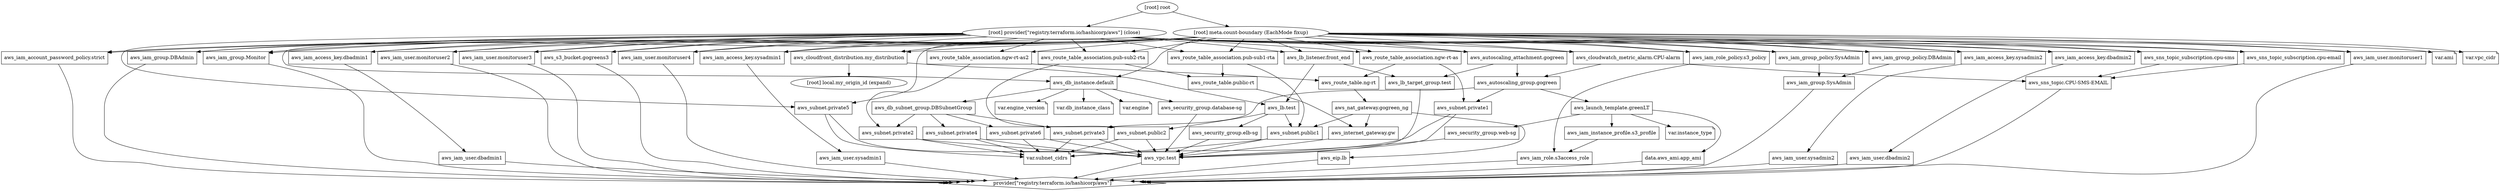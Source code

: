 digraph {
	compound = "true"
	newrank = "true"
	subgraph "root" {
		"[root] aws_autoscaling_attachment.gogreen (expand)" [label = "aws_autoscaling_attachment.gogreen", shape = "box"]
		"[root] aws_autoscaling_group.gogreen (expand)" [label = "aws_autoscaling_group.gogreen", shape = "box"]
		"[root] aws_cloudfront_distribution.my_distribution (expand)" [label = "aws_cloudfront_distribution.my_distribution", shape = "box"]
		"[root] aws_cloudwatch_metric_alarm.CPU-alarm (expand)" [label = "aws_cloudwatch_metric_alarm.CPU-alarm", shape = "box"]
		"[root] aws_db_instance.default (expand)" [label = "aws_db_instance.default", shape = "box"]
		"[root] aws_db_subnet_group.DBSubnetGroup (expand)" [label = "aws_db_subnet_group.DBSubnetGroup", shape = "box"]
		"[root] aws_eip.lb (expand)" [label = "aws_eip.lb", shape = "box"]
		"[root] aws_iam_access_key.dbadmin1 (expand)" [label = "aws_iam_access_key.dbadmin1", shape = "box"]
		"[root] aws_iam_access_key.dbadmin2 (expand)" [label = "aws_iam_access_key.dbadmin2", shape = "box"]
		"[root] aws_iam_access_key.sysadmin1 (expand)" [label = "aws_iam_access_key.sysadmin1", shape = "box"]
		"[root] aws_iam_access_key.sysadmin2 (expand)" [label = "aws_iam_access_key.sysadmin2", shape = "box"]
		"[root] aws_iam_account_password_policy.strict (expand)" [label = "aws_iam_account_password_policy.strict", shape = "box"]
		"[root] aws_iam_group.DBAdmin (expand)" [label = "aws_iam_group.DBAdmin", shape = "box"]
		"[root] aws_iam_group.Monitor (expand)" [label = "aws_iam_group.Monitor", shape = "box"]
		"[root] aws_iam_group.SysAdmin (expand)" [label = "aws_iam_group.SysAdmin", shape = "box"]
		"[root] aws_iam_group_policy.DBAdmin (expand)" [label = "aws_iam_group_policy.DBAdmin", shape = "box"]
		"[root] aws_iam_group_policy.SysAdmin (expand)" [label = "aws_iam_group_policy.SysAdmin", shape = "box"]
		"[root] aws_iam_instance_profile.s3_profile (expand)" [label = "aws_iam_instance_profile.s3_profile", shape = "box"]
		"[root] aws_iam_role.s3access_role (expand)" [label = "aws_iam_role.s3access_role", shape = "box"]
		"[root] aws_iam_role_policy.s3_policy (expand)" [label = "aws_iam_role_policy.s3_policy", shape = "box"]
		"[root] aws_iam_user.dbadmin1 (expand)" [label = "aws_iam_user.dbadmin1", shape = "box"]
		"[root] aws_iam_user.dbadmin2 (expand)" [label = "aws_iam_user.dbadmin2", shape = "box"]
		"[root] aws_iam_user.monitoruser1 (expand)" [label = "aws_iam_user.monitoruser1", shape = "box"]
		"[root] aws_iam_user.monitoruser2 (expand)" [label = "aws_iam_user.monitoruser2", shape = "box"]
		"[root] aws_iam_user.monitoruser3 (expand)" [label = "aws_iam_user.monitoruser3", shape = "box"]
		"[root] aws_iam_user.monitoruser4 (expand)" [label = "aws_iam_user.monitoruser4", shape = "box"]
		"[root] aws_iam_user.sysadmin1 (expand)" [label = "aws_iam_user.sysadmin1", shape = "box"]
		"[root] aws_iam_user.sysadmin2 (expand)" [label = "aws_iam_user.sysadmin2", shape = "box"]
		"[root] aws_internet_gateway.gw (expand)" [label = "aws_internet_gateway.gw", shape = "box"]
		"[root] aws_launch_template.greenLT (expand)" [label = "aws_launch_template.greenLT", shape = "box"]
		"[root] aws_lb.test (expand)" [label = "aws_lb.test", shape = "box"]
		"[root] aws_lb_listener.front_end (expand)" [label = "aws_lb_listener.front_end", shape = "box"]
		"[root] aws_lb_target_group.test (expand)" [label = "aws_lb_target_group.test", shape = "box"]
		"[root] aws_nat_gateway.gogreen_ng (expand)" [label = "aws_nat_gateway.gogreen_ng", shape = "box"]
		"[root] aws_route_table.ng-rt (expand)" [label = "aws_route_table.ng-rt", shape = "box"]
		"[root] aws_route_table.public-rt (expand)" [label = "aws_route_table.public-rt", shape = "box"]
		"[root] aws_route_table_association.ngw-rt-as (expand)" [label = "aws_route_table_association.ngw-rt-as", shape = "box"]
		"[root] aws_route_table_association.ngw-rt-as2 (expand)" [label = "aws_route_table_association.ngw-rt-as2", shape = "box"]
		"[root] aws_route_table_association.pub-sub1-rta (expand)" [label = "aws_route_table_association.pub-sub1-rta", shape = "box"]
		"[root] aws_route_table_association.pub-sub2-rta (expand)" [label = "aws_route_table_association.pub-sub2-rta", shape = "box"]
		"[root] aws_s3_bucket.gogreens3 (expand)" [label = "aws_s3_bucket.gogreens3", shape = "box"]
		"[root] aws_security_group.database-sg (expand)" [label = "aws_security_group.database-sg", shape = "box"]
		"[root] aws_security_group.elb-sg (expand)" [label = "aws_security_group.elb-sg", shape = "box"]
		"[root] aws_security_group.web-sg (expand)" [label = "aws_security_group.web-sg", shape = "box"]
		"[root] aws_sns_topic.CPU-SMS-EMAIL (expand)" [label = "aws_sns_topic.CPU-SMS-EMAIL", shape = "box"]
		"[root] aws_sns_topic_subscription.cpu-email (expand)" [label = "aws_sns_topic_subscription.cpu-email", shape = "box"]
		"[root] aws_sns_topic_subscription.cpu-sms (expand)" [label = "aws_sns_topic_subscription.cpu-sms", shape = "box"]
		"[root] aws_subnet.private1 (expand)" [label = "aws_subnet.private1", shape = "box"]
		"[root] aws_subnet.private2 (expand)" [label = "aws_subnet.private2", shape = "box"]
		"[root] aws_subnet.private3 (expand)" [label = "aws_subnet.private3", shape = "box"]
		"[root] aws_subnet.private4 (expand)" [label = "aws_subnet.private4", shape = "box"]
		"[root] aws_subnet.private5 (expand)" [label = "aws_subnet.private5", shape = "box"]
		"[root] aws_subnet.private6 (expand)" [label = "aws_subnet.private6", shape = "box"]
		"[root] aws_subnet.public1 (expand)" [label = "aws_subnet.public1", shape = "box"]
		"[root] aws_subnet.public2 (expand)" [label = "aws_subnet.public2", shape = "box"]
		"[root] aws_vpc.test (expand)" [label = "aws_vpc.test", shape = "box"]
		"[root] data.aws_ami.app_ami (expand)" [label = "data.aws_ami.app_ami", shape = "box"]
		"[root] provider[\"registry.terraform.io/hashicorp/aws\"]" [label = "provider[\"registry.terraform.io/hashicorp/aws\"]", shape = "diamond"]
		"[root] var.ami" [label = "var.ami", shape = "note"]
		"[root] var.db_instance_class" [label = "var.db_instance_class", shape = "note"]
		"[root] var.engine" [label = "var.engine", shape = "note"]
		"[root] var.engine_version" [label = "var.engine_version", shape = "note"]
		"[root] var.instance_type" [label = "var.instance_type", shape = "note"]
		"[root] var.subnet_cidrs" [label = "var.subnet_cidrs", shape = "note"]
		"[root] var.vpc_cidr" [label = "var.vpc_cidr", shape = "note"]
		"[root] aws_autoscaling_attachment.gogreen (expand)" -> "[root] aws_autoscaling_group.gogreen (expand)"
		"[root] aws_autoscaling_attachment.gogreen (expand)" -> "[root] aws_lb_target_group.test (expand)"
		"[root] aws_autoscaling_group.gogreen (expand)" -> "[root] aws_launch_template.greenLT (expand)"
		"[root] aws_autoscaling_group.gogreen (expand)" -> "[root] aws_subnet.private1 (expand)"
		"[root] aws_autoscaling_group.gogreen (expand)" -> "[root] aws_subnet.private3 (expand)"
		"[root] aws_cloudfront_distribution.my_distribution (expand)" -> "[root] aws_lb.test (expand)"
		"[root] aws_cloudfront_distribution.my_distribution (expand)" -> "[root] local.my_origin_id (expand)"
		"[root] aws_cloudwatch_metric_alarm.CPU-alarm (expand)" -> "[root] aws_autoscaling_group.gogreen (expand)"
		"[root] aws_cloudwatch_metric_alarm.CPU-alarm (expand)" -> "[root] aws_sns_topic.CPU-SMS-EMAIL (expand)"
		"[root] aws_db_instance.default (expand)" -> "[root] aws_db_subnet_group.DBSubnetGroup (expand)"
		"[root] aws_db_instance.default (expand)" -> "[root] aws_security_group.database-sg (expand)"
		"[root] aws_db_instance.default (expand)" -> "[root] var.db_instance_class"
		"[root] aws_db_instance.default (expand)" -> "[root] var.engine"
		"[root] aws_db_instance.default (expand)" -> "[root] var.engine_version"
		"[root] aws_db_subnet_group.DBSubnetGroup (expand)" -> "[root] aws_subnet.private2 (expand)"
		"[root] aws_db_subnet_group.DBSubnetGroup (expand)" -> "[root] aws_subnet.private3 (expand)"
		"[root] aws_db_subnet_group.DBSubnetGroup (expand)" -> "[root] aws_subnet.private4 (expand)"
		"[root] aws_db_subnet_group.DBSubnetGroup (expand)" -> "[root] aws_subnet.private6 (expand)"
		"[root] aws_eip.lb (expand)" -> "[root] provider[\"registry.terraform.io/hashicorp/aws\"]"
		"[root] aws_iam_access_key.dbadmin1 (expand)" -> "[root] aws_iam_user.dbadmin1 (expand)"
		"[root] aws_iam_access_key.dbadmin2 (expand)" -> "[root] aws_iam_user.dbadmin2 (expand)"
		"[root] aws_iam_access_key.sysadmin1 (expand)" -> "[root] aws_iam_user.sysadmin1 (expand)"
		"[root] aws_iam_access_key.sysadmin2 (expand)" -> "[root] aws_iam_user.sysadmin2 (expand)"
		"[root] aws_iam_account_password_policy.strict (expand)" -> "[root] provider[\"registry.terraform.io/hashicorp/aws\"]"
		"[root] aws_iam_group.DBAdmin (expand)" -> "[root] provider[\"registry.terraform.io/hashicorp/aws\"]"
		"[root] aws_iam_group.Monitor (expand)" -> "[root] provider[\"registry.terraform.io/hashicorp/aws\"]"
		"[root] aws_iam_group.SysAdmin (expand)" -> "[root] provider[\"registry.terraform.io/hashicorp/aws\"]"
		"[root] aws_iam_group_policy.DBAdmin (expand)" -> "[root] aws_iam_group.SysAdmin (expand)"
		"[root] aws_iam_group_policy.SysAdmin (expand)" -> "[root] aws_iam_group.SysAdmin (expand)"
		"[root] aws_iam_instance_profile.s3_profile (expand)" -> "[root] aws_iam_role.s3access_role (expand)"
		"[root] aws_iam_role.s3access_role (expand)" -> "[root] provider[\"registry.terraform.io/hashicorp/aws\"]"
		"[root] aws_iam_role_policy.s3_policy (expand)" -> "[root] aws_iam_role.s3access_role (expand)"
		"[root] aws_iam_user.dbadmin1 (expand)" -> "[root] provider[\"registry.terraform.io/hashicorp/aws\"]"
		"[root] aws_iam_user.dbadmin2 (expand)" -> "[root] provider[\"registry.terraform.io/hashicorp/aws\"]"
		"[root] aws_iam_user.monitoruser1 (expand)" -> "[root] provider[\"registry.terraform.io/hashicorp/aws\"]"
		"[root] aws_iam_user.monitoruser2 (expand)" -> "[root] provider[\"registry.terraform.io/hashicorp/aws\"]"
		"[root] aws_iam_user.monitoruser3 (expand)" -> "[root] provider[\"registry.terraform.io/hashicorp/aws\"]"
		"[root] aws_iam_user.monitoruser4 (expand)" -> "[root] provider[\"registry.terraform.io/hashicorp/aws\"]"
		"[root] aws_iam_user.sysadmin1 (expand)" -> "[root] provider[\"registry.terraform.io/hashicorp/aws\"]"
		"[root] aws_iam_user.sysadmin2 (expand)" -> "[root] provider[\"registry.terraform.io/hashicorp/aws\"]"
		"[root] aws_internet_gateway.gw (expand)" -> "[root] aws_vpc.test (expand)"
		"[root] aws_launch_template.greenLT (expand)" -> "[root] aws_iam_instance_profile.s3_profile (expand)"
		"[root] aws_launch_template.greenLT (expand)" -> "[root] aws_security_group.web-sg (expand)"
		"[root] aws_launch_template.greenLT (expand)" -> "[root] data.aws_ami.app_ami (expand)"
		"[root] aws_launch_template.greenLT (expand)" -> "[root] var.instance_type"
		"[root] aws_lb.test (expand)" -> "[root] aws_security_group.elb-sg (expand)"
		"[root] aws_lb.test (expand)" -> "[root] aws_subnet.public1 (expand)"
		"[root] aws_lb.test (expand)" -> "[root] aws_subnet.public2 (expand)"
		"[root] aws_lb_listener.front_end (expand)" -> "[root] aws_lb.test (expand)"
		"[root] aws_lb_listener.front_end (expand)" -> "[root] aws_lb_target_group.test (expand)"
		"[root] aws_lb_target_group.test (expand)" -> "[root] aws_vpc.test (expand)"
		"[root] aws_nat_gateway.gogreen_ng (expand)" -> "[root] aws_eip.lb (expand)"
		"[root] aws_nat_gateway.gogreen_ng (expand)" -> "[root] aws_internet_gateway.gw (expand)"
		"[root] aws_nat_gateway.gogreen_ng (expand)" -> "[root] aws_subnet.public1 (expand)"
		"[root] aws_route_table.ng-rt (expand)" -> "[root] aws_nat_gateway.gogreen_ng (expand)"
		"[root] aws_route_table.public-rt (expand)" -> "[root] aws_internet_gateway.gw (expand)"
		"[root] aws_route_table_association.ngw-rt-as (expand)" -> "[root] aws_route_table.ng-rt (expand)"
		"[root] aws_route_table_association.ngw-rt-as (expand)" -> "[root] aws_subnet.private1 (expand)"
		"[root] aws_route_table_association.ngw-rt-as2 (expand)" -> "[root] aws_route_table.ng-rt (expand)"
		"[root] aws_route_table_association.ngw-rt-as2 (expand)" -> "[root] aws_subnet.private2 (expand)"
		"[root] aws_route_table_association.pub-sub1-rta (expand)" -> "[root] aws_route_table.public-rt (expand)"
		"[root] aws_route_table_association.pub-sub1-rta (expand)" -> "[root] aws_subnet.public1 (expand)"
		"[root] aws_route_table_association.pub-sub2-rta (expand)" -> "[root] aws_route_table.public-rt (expand)"
		"[root] aws_route_table_association.pub-sub2-rta (expand)" -> "[root] aws_subnet.public2 (expand)"
		"[root] aws_s3_bucket.gogreens3 (expand)" -> "[root] provider[\"registry.terraform.io/hashicorp/aws\"]"
		"[root] aws_security_group.database-sg (expand)" -> "[root] aws_vpc.test (expand)"
		"[root] aws_security_group.elb-sg (expand)" -> "[root] aws_vpc.test (expand)"
		"[root] aws_security_group.web-sg (expand)" -> "[root] aws_vpc.test (expand)"
		"[root] aws_sns_topic.CPU-SMS-EMAIL (expand)" -> "[root] provider[\"registry.terraform.io/hashicorp/aws\"]"
		"[root] aws_sns_topic_subscription.cpu-email (expand)" -> "[root] aws_sns_topic.CPU-SMS-EMAIL (expand)"
		"[root] aws_sns_topic_subscription.cpu-sms (expand)" -> "[root] aws_sns_topic.CPU-SMS-EMAIL (expand)"
		"[root] aws_subnet.private1 (expand)" -> "[root] aws_vpc.test (expand)"
		"[root] aws_subnet.private1 (expand)" -> "[root] var.subnet_cidrs"
		"[root] aws_subnet.private2 (expand)" -> "[root] aws_vpc.test (expand)"
		"[root] aws_subnet.private2 (expand)" -> "[root] var.subnet_cidrs"
		"[root] aws_subnet.private3 (expand)" -> "[root] aws_vpc.test (expand)"
		"[root] aws_subnet.private3 (expand)" -> "[root] var.subnet_cidrs"
		"[root] aws_subnet.private4 (expand)" -> "[root] aws_vpc.test (expand)"
		"[root] aws_subnet.private4 (expand)" -> "[root] var.subnet_cidrs"
		"[root] aws_subnet.private5 (expand)" -> "[root] aws_vpc.test (expand)"
		"[root] aws_subnet.private5 (expand)" -> "[root] var.subnet_cidrs"
		"[root] aws_subnet.private6 (expand)" -> "[root] aws_vpc.test (expand)"
		"[root] aws_subnet.private6 (expand)" -> "[root] var.subnet_cidrs"
		"[root] aws_subnet.public1 (expand)" -> "[root] aws_vpc.test (expand)"
		"[root] aws_subnet.public1 (expand)" -> "[root] var.subnet_cidrs"
		"[root] aws_subnet.public2 (expand)" -> "[root] aws_vpc.test (expand)"
		"[root] aws_subnet.public2 (expand)" -> "[root] var.subnet_cidrs"
		"[root] aws_vpc.test (expand)" -> "[root] provider[\"registry.terraform.io/hashicorp/aws\"]"
		"[root] data.aws_ami.app_ami (expand)" -> "[root] provider[\"registry.terraform.io/hashicorp/aws\"]"
		"[root] meta.count-boundary (EachMode fixup)" -> "[root] aws_autoscaling_attachment.gogreen (expand)"
		"[root] meta.count-boundary (EachMode fixup)" -> "[root] aws_cloudfront_distribution.my_distribution (expand)"
		"[root] meta.count-boundary (EachMode fixup)" -> "[root] aws_cloudwatch_metric_alarm.CPU-alarm (expand)"
		"[root] meta.count-boundary (EachMode fixup)" -> "[root] aws_db_instance.default (expand)"
		"[root] meta.count-boundary (EachMode fixup)" -> "[root] aws_iam_access_key.dbadmin1 (expand)"
		"[root] meta.count-boundary (EachMode fixup)" -> "[root] aws_iam_access_key.dbadmin2 (expand)"
		"[root] meta.count-boundary (EachMode fixup)" -> "[root] aws_iam_access_key.sysadmin1 (expand)"
		"[root] meta.count-boundary (EachMode fixup)" -> "[root] aws_iam_access_key.sysadmin2 (expand)"
		"[root] meta.count-boundary (EachMode fixup)" -> "[root] aws_iam_account_password_policy.strict (expand)"
		"[root] meta.count-boundary (EachMode fixup)" -> "[root] aws_iam_group.DBAdmin (expand)"
		"[root] meta.count-boundary (EachMode fixup)" -> "[root] aws_iam_group.Monitor (expand)"
		"[root] meta.count-boundary (EachMode fixup)" -> "[root] aws_iam_group_policy.DBAdmin (expand)"
		"[root] meta.count-boundary (EachMode fixup)" -> "[root] aws_iam_group_policy.SysAdmin (expand)"
		"[root] meta.count-boundary (EachMode fixup)" -> "[root] aws_iam_role_policy.s3_policy (expand)"
		"[root] meta.count-boundary (EachMode fixup)" -> "[root] aws_iam_user.monitoruser1 (expand)"
		"[root] meta.count-boundary (EachMode fixup)" -> "[root] aws_iam_user.monitoruser2 (expand)"
		"[root] meta.count-boundary (EachMode fixup)" -> "[root] aws_iam_user.monitoruser3 (expand)"
		"[root] meta.count-boundary (EachMode fixup)" -> "[root] aws_iam_user.monitoruser4 (expand)"
		"[root] meta.count-boundary (EachMode fixup)" -> "[root] aws_lb_listener.front_end (expand)"
		"[root] meta.count-boundary (EachMode fixup)" -> "[root] aws_route_table_association.ngw-rt-as (expand)"
		"[root] meta.count-boundary (EachMode fixup)" -> "[root] aws_route_table_association.ngw-rt-as2 (expand)"
		"[root] meta.count-boundary (EachMode fixup)" -> "[root] aws_route_table_association.pub-sub1-rta (expand)"
		"[root] meta.count-boundary (EachMode fixup)" -> "[root] aws_route_table_association.pub-sub2-rta (expand)"
		"[root] meta.count-boundary (EachMode fixup)" -> "[root] aws_s3_bucket.gogreens3 (expand)"
		"[root] meta.count-boundary (EachMode fixup)" -> "[root] aws_sns_topic_subscription.cpu-email (expand)"
		"[root] meta.count-boundary (EachMode fixup)" -> "[root] aws_sns_topic_subscription.cpu-sms (expand)"
		"[root] meta.count-boundary (EachMode fixup)" -> "[root] aws_subnet.private5 (expand)"
		"[root] meta.count-boundary (EachMode fixup)" -> "[root] var.ami"
		"[root] meta.count-boundary (EachMode fixup)" -> "[root] var.vpc_cidr"
		"[root] provider[\"registry.terraform.io/hashicorp/aws\"] (close)" -> "[root] aws_autoscaling_attachment.gogreen (expand)"
		"[root] provider[\"registry.terraform.io/hashicorp/aws\"] (close)" -> "[root] aws_cloudfront_distribution.my_distribution (expand)"
		"[root] provider[\"registry.terraform.io/hashicorp/aws\"] (close)" -> "[root] aws_cloudwatch_metric_alarm.CPU-alarm (expand)"
		"[root] provider[\"registry.terraform.io/hashicorp/aws\"] (close)" -> "[root] aws_db_instance.default (expand)"
		"[root] provider[\"registry.terraform.io/hashicorp/aws\"] (close)" -> "[root] aws_iam_access_key.dbadmin1 (expand)"
		"[root] provider[\"registry.terraform.io/hashicorp/aws\"] (close)" -> "[root] aws_iam_access_key.dbadmin2 (expand)"
		"[root] provider[\"registry.terraform.io/hashicorp/aws\"] (close)" -> "[root] aws_iam_access_key.sysadmin1 (expand)"
		"[root] provider[\"registry.terraform.io/hashicorp/aws\"] (close)" -> "[root] aws_iam_access_key.sysadmin2 (expand)"
		"[root] provider[\"registry.terraform.io/hashicorp/aws\"] (close)" -> "[root] aws_iam_account_password_policy.strict (expand)"
		"[root] provider[\"registry.terraform.io/hashicorp/aws\"] (close)" -> "[root] aws_iam_group.DBAdmin (expand)"
		"[root] provider[\"registry.terraform.io/hashicorp/aws\"] (close)" -> "[root] aws_iam_group.Monitor (expand)"
		"[root] provider[\"registry.terraform.io/hashicorp/aws\"] (close)" -> "[root] aws_iam_group_policy.DBAdmin (expand)"
		"[root] provider[\"registry.terraform.io/hashicorp/aws\"] (close)" -> "[root] aws_iam_group_policy.SysAdmin (expand)"
		"[root] provider[\"registry.terraform.io/hashicorp/aws\"] (close)" -> "[root] aws_iam_role_policy.s3_policy (expand)"
		"[root] provider[\"registry.terraform.io/hashicorp/aws\"] (close)" -> "[root] aws_iam_user.monitoruser1 (expand)"
		"[root] provider[\"registry.terraform.io/hashicorp/aws\"] (close)" -> "[root] aws_iam_user.monitoruser2 (expand)"
		"[root] provider[\"registry.terraform.io/hashicorp/aws\"] (close)" -> "[root] aws_iam_user.monitoruser3 (expand)"
		"[root] provider[\"registry.terraform.io/hashicorp/aws\"] (close)" -> "[root] aws_iam_user.monitoruser4 (expand)"
		"[root] provider[\"registry.terraform.io/hashicorp/aws\"] (close)" -> "[root] aws_lb_listener.front_end (expand)"
		"[root] provider[\"registry.terraform.io/hashicorp/aws\"] (close)" -> "[root] aws_route_table_association.ngw-rt-as (expand)"
		"[root] provider[\"registry.terraform.io/hashicorp/aws\"] (close)" -> "[root] aws_route_table_association.ngw-rt-as2 (expand)"
		"[root] provider[\"registry.terraform.io/hashicorp/aws\"] (close)" -> "[root] aws_route_table_association.pub-sub1-rta (expand)"
		"[root] provider[\"registry.terraform.io/hashicorp/aws\"] (close)" -> "[root] aws_route_table_association.pub-sub2-rta (expand)"
		"[root] provider[\"registry.terraform.io/hashicorp/aws\"] (close)" -> "[root] aws_s3_bucket.gogreens3 (expand)"
		"[root] provider[\"registry.terraform.io/hashicorp/aws\"] (close)" -> "[root] aws_sns_topic_subscription.cpu-email (expand)"
		"[root] provider[\"registry.terraform.io/hashicorp/aws\"] (close)" -> "[root] aws_sns_topic_subscription.cpu-sms (expand)"
		"[root] provider[\"registry.terraform.io/hashicorp/aws\"] (close)" -> "[root] aws_subnet.private5 (expand)"
		"[root] root" -> "[root] meta.count-boundary (EachMode fixup)"
		"[root] root" -> "[root] provider[\"registry.terraform.io/hashicorp/aws\"] (close)"
	}
}

